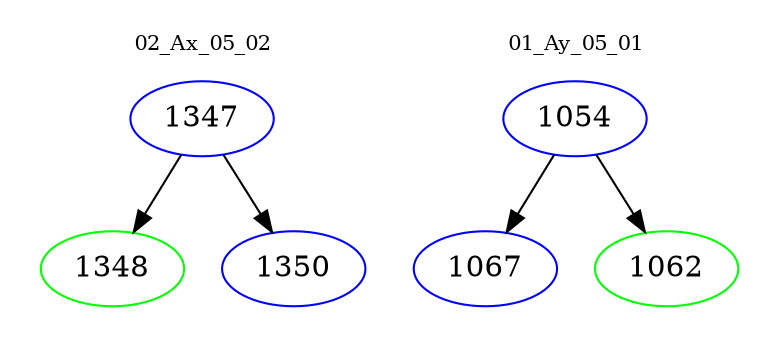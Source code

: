 digraph{
subgraph cluster_0 {
color = white
label = "02_Ax_05_02";
fontsize=10;
T0_1347 [label="1347", color="blue"]
T0_1347 -> T0_1348 [color="black"]
T0_1348 [label="1348", color="green"]
T0_1347 -> T0_1350 [color="black"]
T0_1350 [label="1350", color="blue"]
}
subgraph cluster_1 {
color = white
label = "01_Ay_05_01";
fontsize=10;
T1_1054 [label="1054", color="blue"]
T1_1054 -> T1_1067 [color="black"]
T1_1067 [label="1067", color="blue"]
T1_1054 -> T1_1062 [color="black"]
T1_1062 [label="1062", color="green"]
}
}
